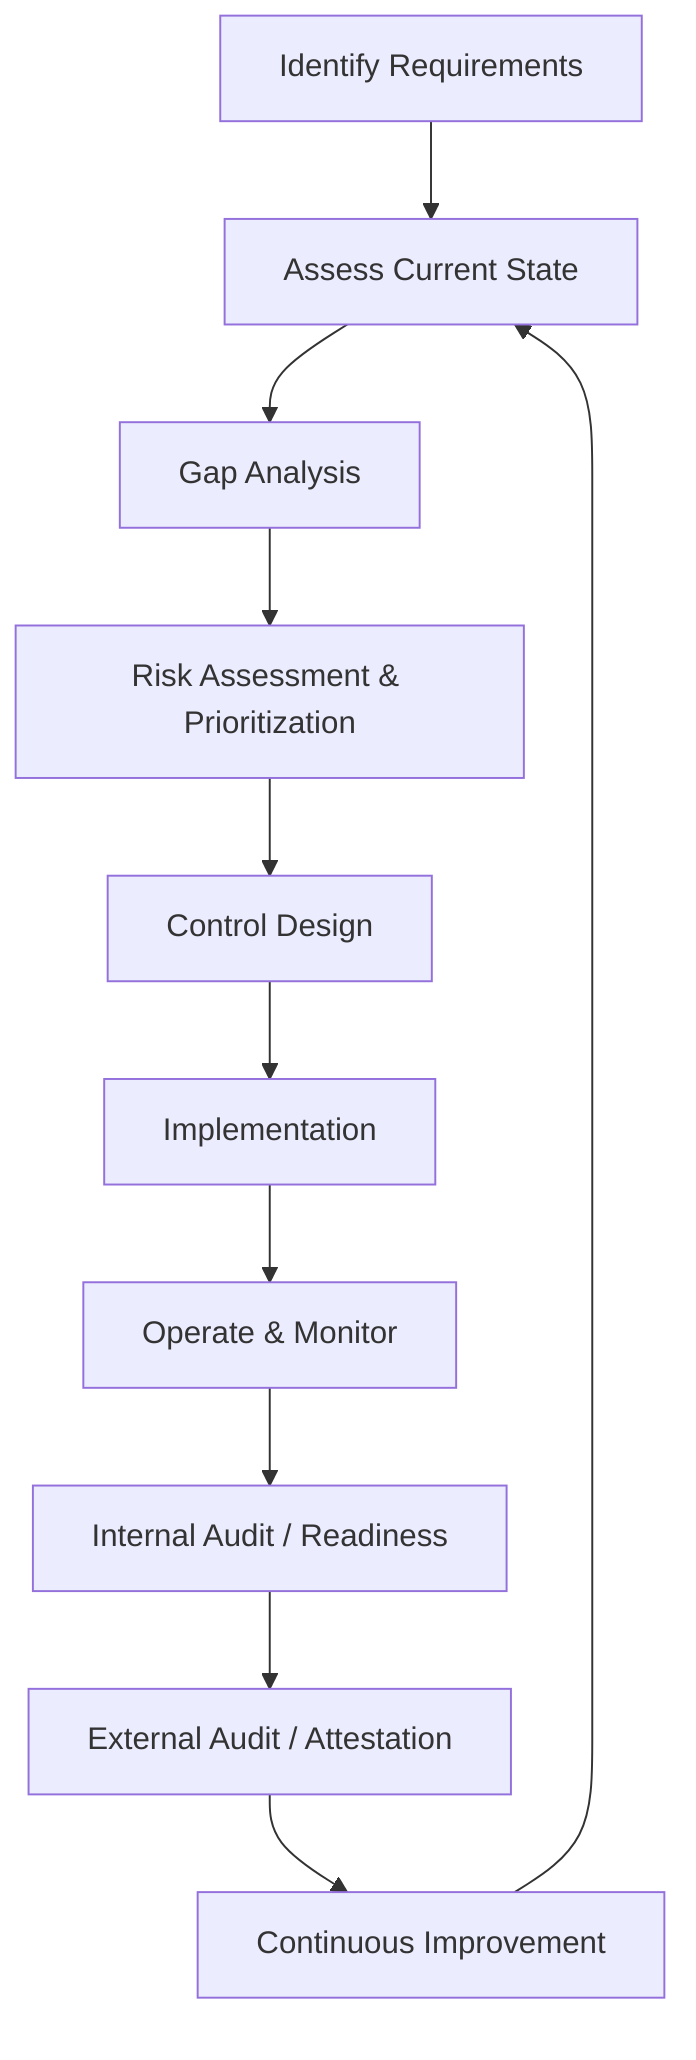 flowchart TD
    A[Identify Requirements] --> B[Assess Current State]
    B --> C[Gap Analysis]
    C --> D[Risk Assessment & Prioritization]
    D --> E[Control Design]
    E --> F[Implementation]
    F --> G[Operate & Monitor]
    G --> H[Internal Audit / Readiness]
    H --> I[External Audit / Attestation]
    I --> J[Continuous Improvement]
    J --> B
